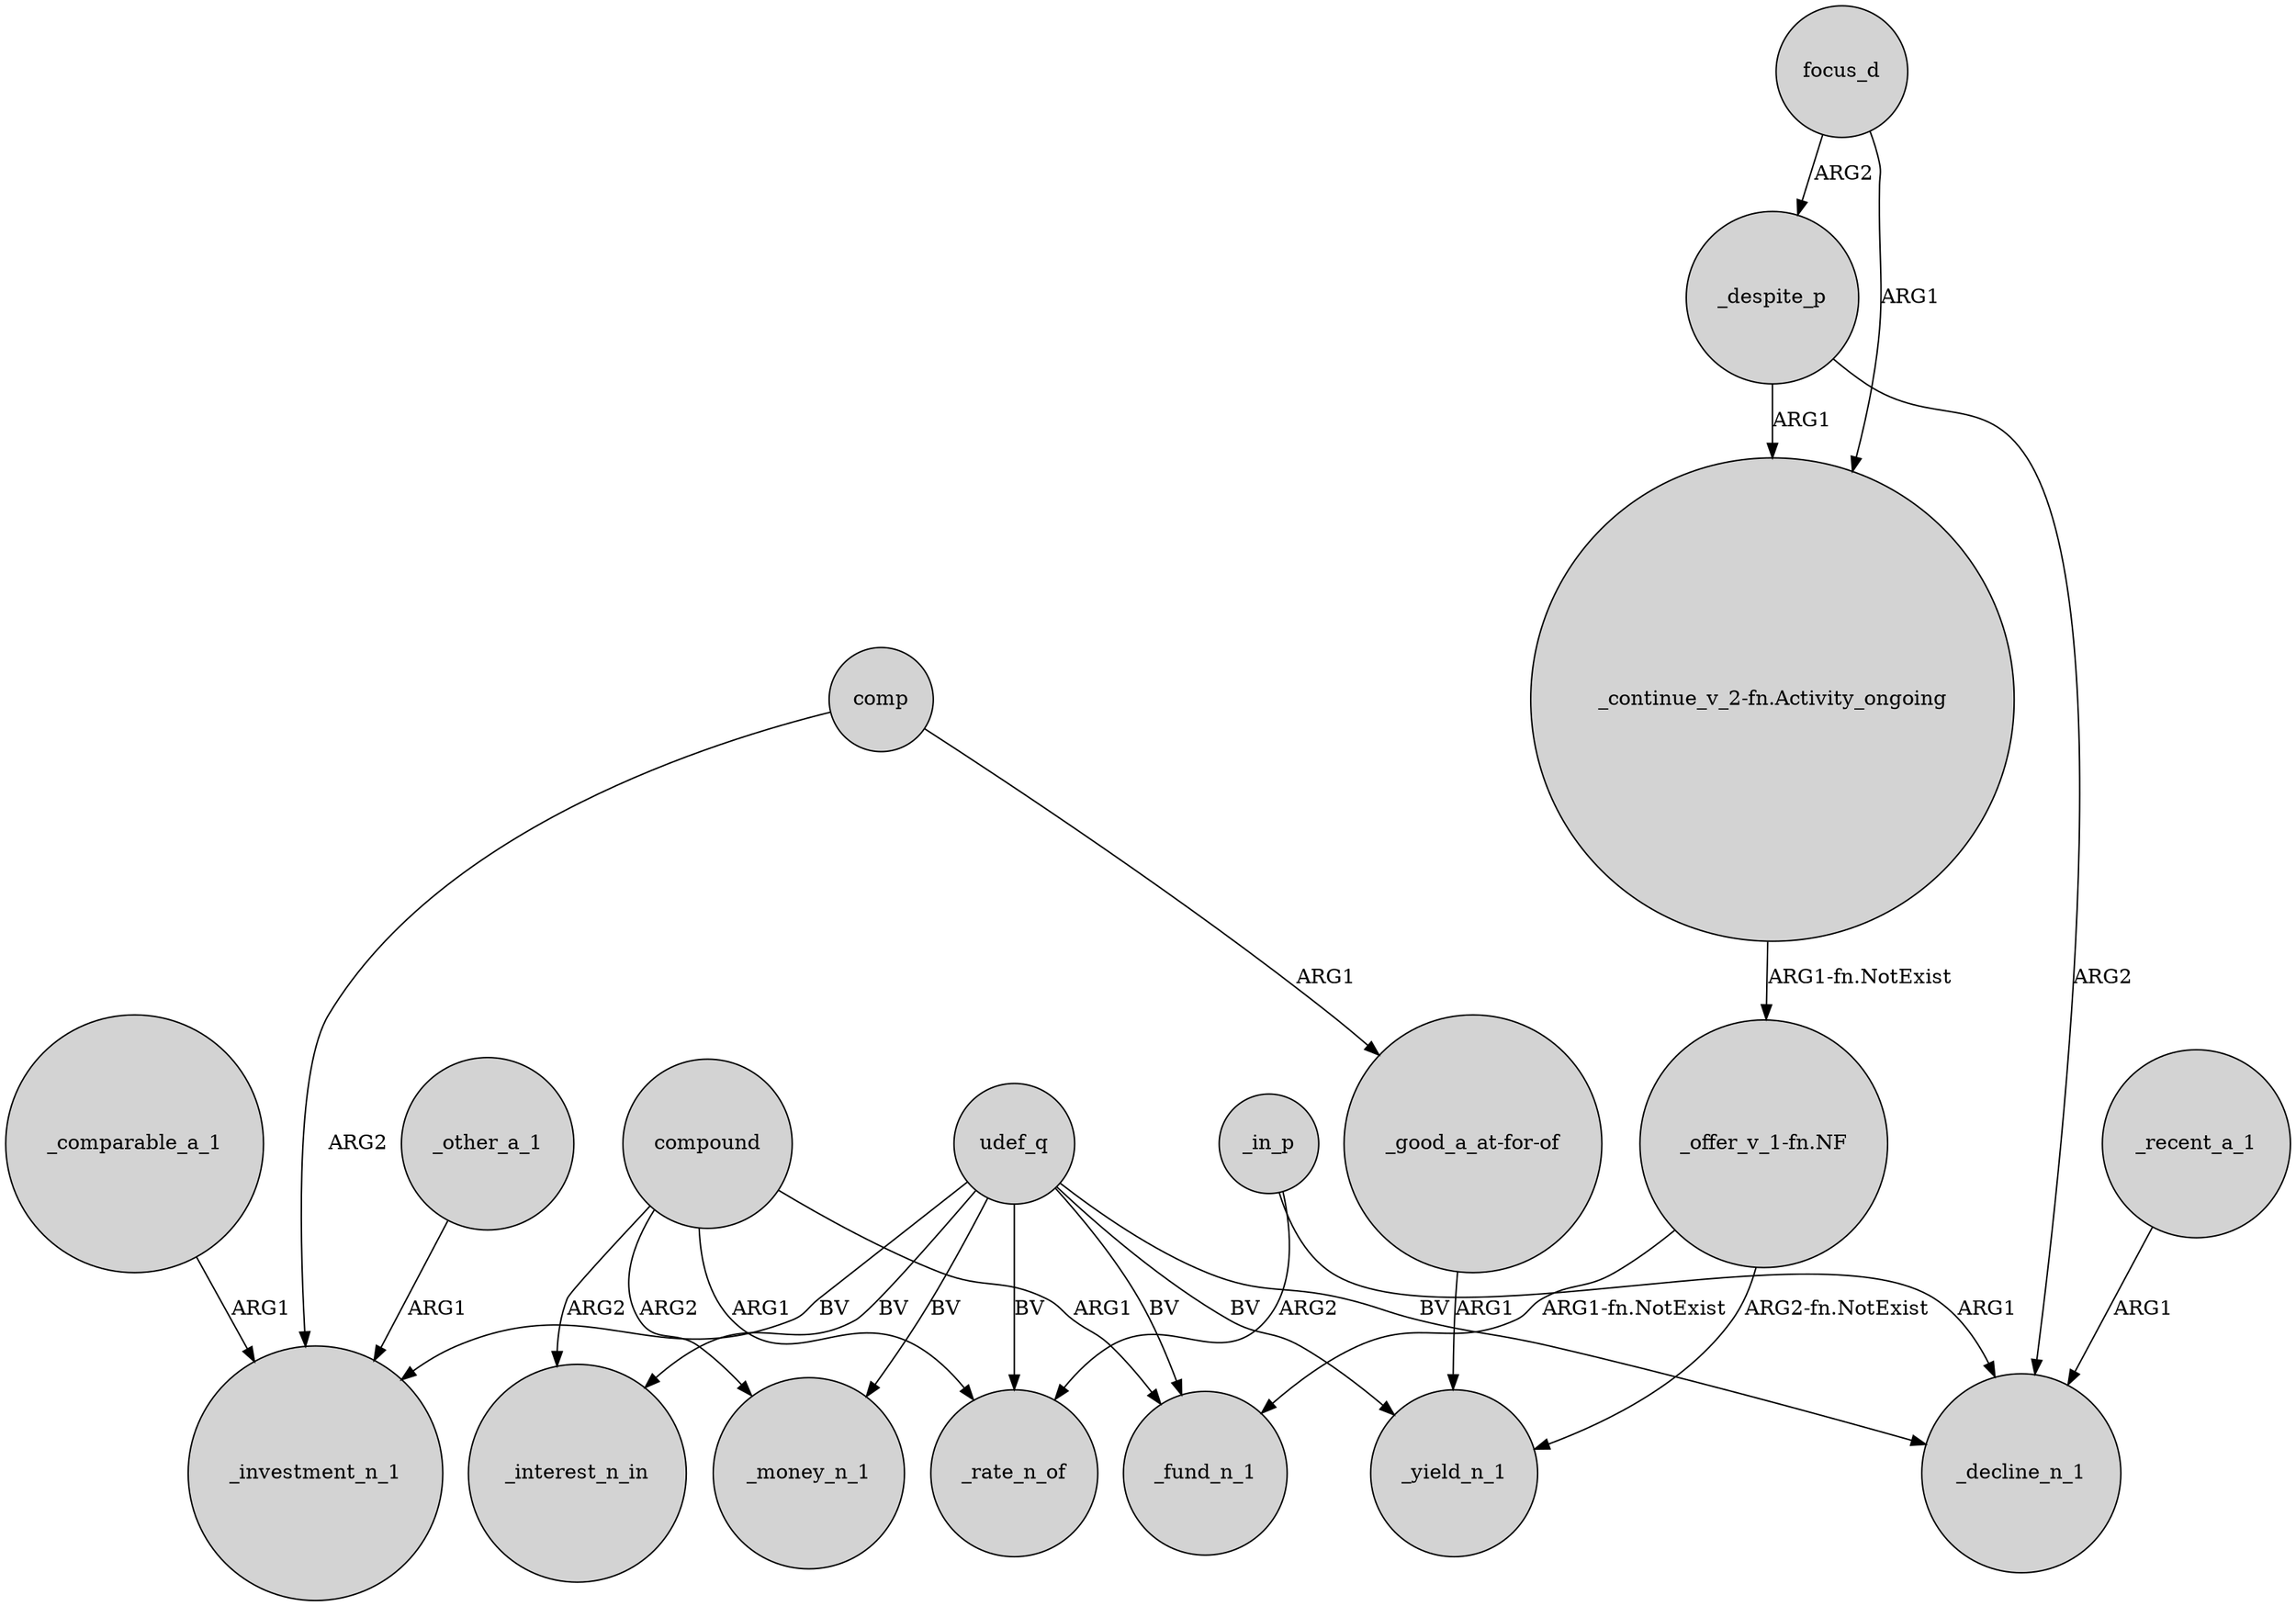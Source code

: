 digraph {
	node [shape=circle style=filled]
	_despite_p -> "_continue_v_2-fn.Activity_ongoing" [label=ARG1]
	_other_a_1 -> _investment_n_1 [label=ARG1]
	udef_q -> _money_n_1 [label=BV]
	_despite_p -> _decline_n_1 [label=ARG2]
	comp -> "_good_a_at-for-of" [label=ARG1]
	_in_p -> _rate_n_of [label=ARG2]
	"_offer_v_1-fn.NF" -> _yield_n_1 [label="ARG2-fn.NotExist"]
	compound -> _rate_n_of [label=ARG1]
	"_offer_v_1-fn.NF" -> _fund_n_1 [label="ARG1-fn.NotExist"]
	focus_d -> _despite_p [label=ARG2]
	udef_q -> _rate_n_of [label=BV]
	udef_q -> _interest_n_in [label=BV]
	"_good_a_at-for-of" -> _yield_n_1 [label=ARG1]
	compound -> _interest_n_in [label=ARG2]
	_comparable_a_1 -> _investment_n_1 [label=ARG1]
	compound -> _money_n_1 [label=ARG2]
	"_continue_v_2-fn.Activity_ongoing" -> "_offer_v_1-fn.NF" [label="ARG1-fn.NotExist"]
	udef_q -> _decline_n_1 [label=BV]
	_in_p -> _decline_n_1 [label=ARG1]
	udef_q -> _fund_n_1 [label=BV]
	udef_q -> _investment_n_1 [label=BV]
	_recent_a_1 -> _decline_n_1 [label=ARG1]
	comp -> _investment_n_1 [label=ARG2]
	focus_d -> "_continue_v_2-fn.Activity_ongoing" [label=ARG1]
	udef_q -> _yield_n_1 [label=BV]
	compound -> _fund_n_1 [label=ARG1]
}
